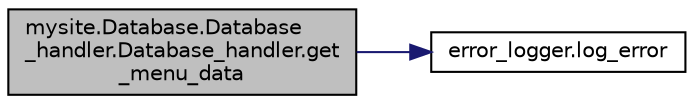 digraph "mysite.Database.Database_handler.Database_handler.get_menu_data"
{
 // LATEX_PDF_SIZE
  edge [fontname="Helvetica",fontsize="10",labelfontname="Helvetica",labelfontsize="10"];
  node [fontname="Helvetica",fontsize="10",shape=record];
  rankdir="LR";
  Node1 [label="mysite.Database.Database\l_handler.Database_handler.get\l_menu_data",height=0.2,width=0.4,color="black", fillcolor="grey75", style="filled", fontcolor="black",tooltip="Menu data ##########."];
  Node1 -> Node2 [color="midnightblue",fontsize="10",style="solid",fontname="Helvetica"];
  Node2 [label="error_logger.log_error",height=0.2,width=0.4,color="black", fillcolor="white", style="filled",URL="$namespaceerror__logger.html#af09319fc4e67533f62f9e92a63a351d6",tooltip=" "];
}
